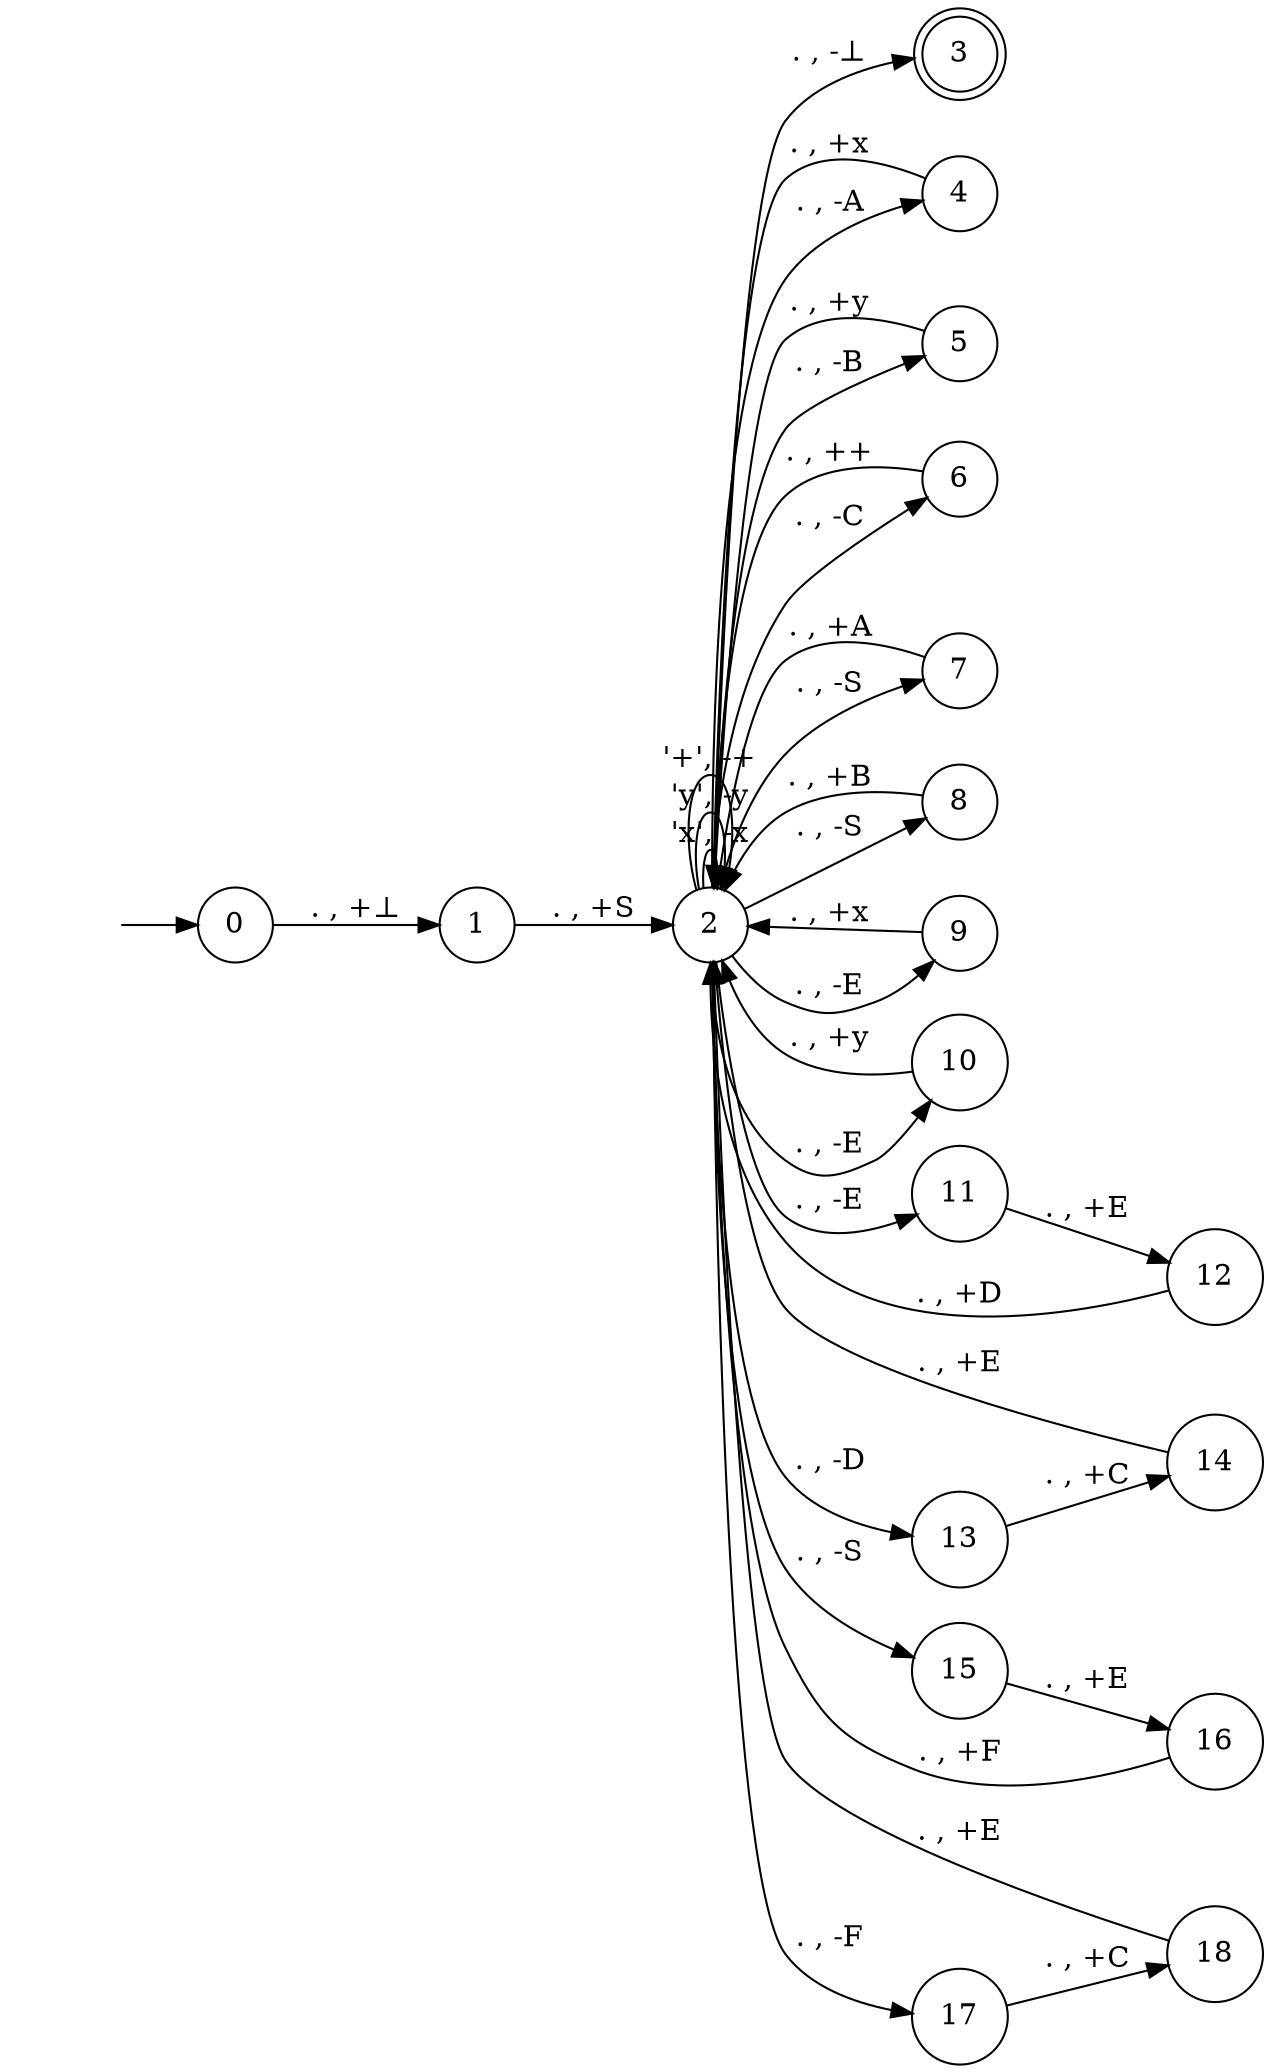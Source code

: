 digraph EPlusE_CNFtoPDA {
rankdir = LR;
hidden [shape = plaintext, label = ""];
node [shape = doublecircle];
3;
node [shape = circle];
hidden -> 0;
2 -> 2 [label = "'x', -x"];
2 -> 2 [label = "'y', -y"];
2 -> 2 [label = "'+', -+"];
0 -> 1 [label = ". , +⊥"];
1 -> 2 [label = ". , +S"];
2 -> 3 [label = ". , -⊥"];
2 -> 4 [label = ". , -A"];
4 -> 2 [label = ". , +x"];
2 -> 5 [label = ". , -B"];
5 -> 2 [label = ". , +y"];
2 -> 6 [label = ". , -C"];
6 -> 2 [label = ". , ++"];
2 -> 7 [label = ". , -S"];
7 -> 2 [label = ". , +A"];
2 -> 8 [label = ". , -S"];
8 -> 2 [label = ". , +B"];
2 -> 9 [label = ". , -E"];
9 -> 2 [label = ". , +x"];
2 -> 10 [label = ". , -E"];
10 -> 2 [label = ". , +y"];
2 -> 11 [label = ". , -E"];
11 -> 12 [label = ". , +E"];
12 -> 2 [label = ". , +D"];
2 -> 13 [label = ". , -D"];
13 -> 14 [label = ". , +C"];
14 -> 2 [label = ". , +E"];
2 -> 15 [label = ". , -S"];
15 -> 16 [label = ". , +E"];
16 -> 2 [label = ". , +F"];
2 -> 17 [label = ". , -F"];
17 -> 18 [label = ". , +C"];
18 -> 2 [label = ". , +E"];
}